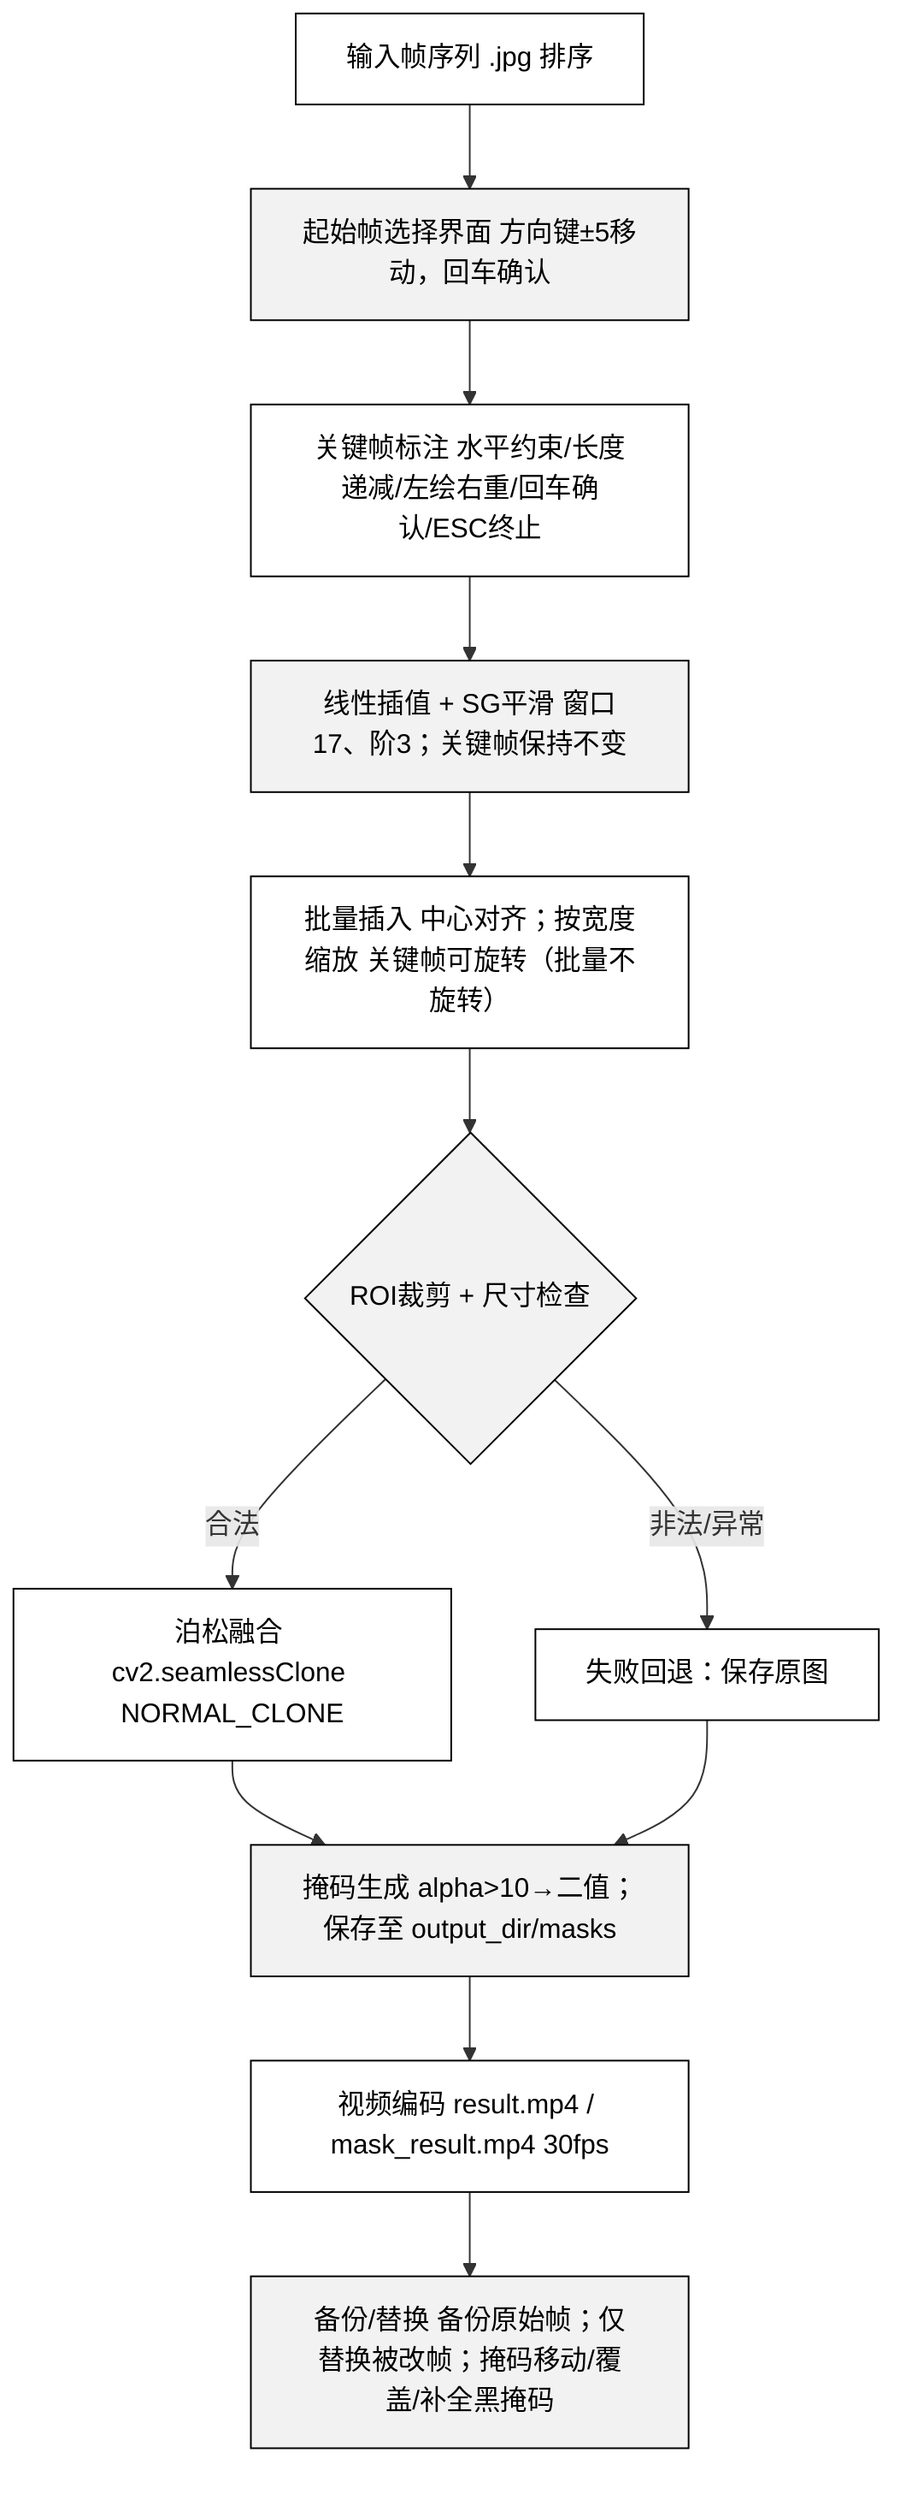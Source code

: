 flowchart TB
    classDef bw fill:#ffffff,stroke:#000,stroke-width:1px,color:#000;
    classDef gray fill:#f2f2f2,stroke:#000,color:#000;

    A[输入帧序列 .jpg 排序]:::bw
    B[起始帧选择界面 方向键±5移动，回车确认]:::gray
    C[关键帧标注 水平约束/长度递减/左绘右重/回车确认/ESC终止]:::bw
    D[线性插值 + SG平滑 窗口17、阶3；关键帧保持不变]:::gray
    E[批量插入 中心对齐；按宽度缩放 关键帧可旋转（批量不旋转）]:::bw
    F{ROI裁剪 + 尺寸检查}:::gray
    G[泊松融合 cv2.seamlessClone NORMAL_CLONE]:::bw
    H[失败回退：保存原图]:::bw
    I[掩码生成 alpha&gt;10→二值；保存至 output_dir/masks]:::gray
    J[视频编码 result.mp4 / mask_result.mp4 30fps]:::bw
    K[备份/替换 备份原始帧；仅替换被改帧；掩码移动/覆盖/补全黑掩码]:::gray

    A --> B --> C --> D --> E --> F
    F -- 合法 --> G --> I --> J --> K
    F -- 非法/异常 --> H --> I